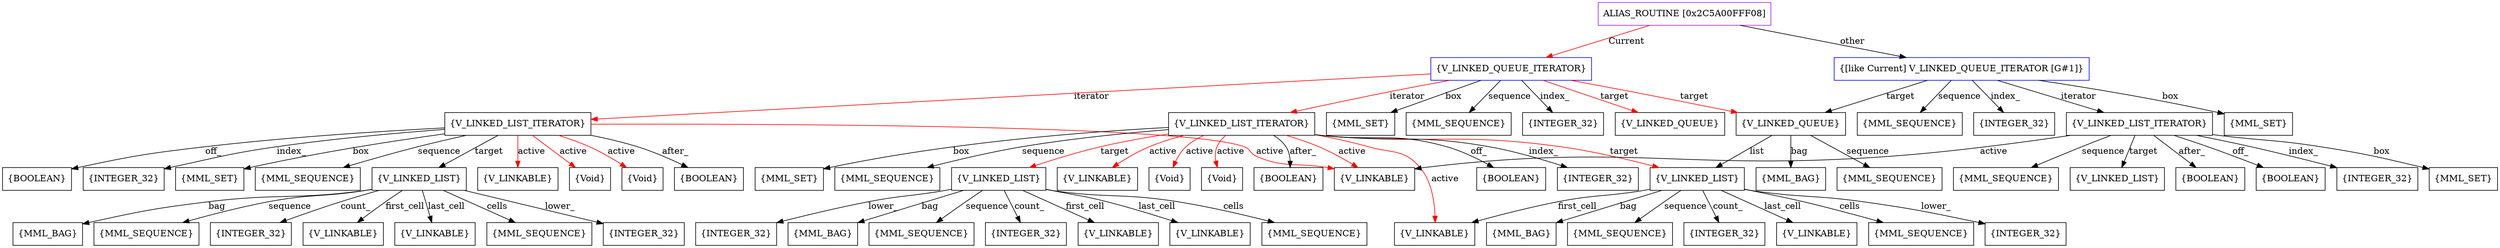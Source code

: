 digraph g {
	node [shape=box]
	b1[color=purple label=<ALIAS_ROUTINE [0x2C5A00FFF08]>]
	b2[color=blue label=<{V_LINKED_QUEUE_ITERATOR}>]
	b3[label=<{MML_SET}>]
	b4[label=<{MML_SEQUENCE}>]
	b5[label=<{INTEGER_32}>]
	b6[label=<{V_LINKED_QUEUE}>]
	b7[label=<{V_LINKED_QUEUE}>]
	b8[label=<{MML_BAG}>]
	b9[label=<{MML_SEQUENCE}>]
	b10[label=<{V_LINKED_LIST}>]
	b11[label=<{INTEGER_32}>]
	b12[label=<{MML_BAG}>]
	b13[label=<{MML_SEQUENCE}>]
	b14[label=<{INTEGER_32}>]
	b15[label=<{V_LINKABLE}>]
	b16[label=<{V_LINKABLE}>]
	b17[label=<{MML_SEQUENCE}>]
	b18[label=<{V_LINKED_LIST_ITERATOR}>]
	b19[label=<{BOOLEAN}>]
	b20[label=<{INTEGER_32}>]
	b21[label=<{MML_SET}>]
	b22[label=<{MML_SEQUENCE}>]
	b23[label=<{V_LINKED_LIST}>]
	b24[label=<{INTEGER_32}>]
	b25[label=<{MML_BAG}>]
	b26[label=<{MML_SEQUENCE}>]
	b27[label=<{INTEGER_32}>]
	b28[label=<{V_LINKABLE}>]
	b29[label=<{V_LINKABLE}>]
	b30[label=<{MML_SEQUENCE}>]
	b31[label=<{V_LINKABLE}>]
	b32[label=<{Void}>]
	b33[label=<{V_LINKABLE}>]
	b34[label=<{Void}>]
	b35[label=<{BOOLEAN}>]
	b36[label=<{V_LINKED_LIST_ITERATOR}>]
	b37[label=<{BOOLEAN}>]
	b38[label=<{INTEGER_32}>]
	b39[label=<{MML_SET}>]
	b40[label=<{MML_SEQUENCE}>]
	b41[label=<{V_LINKED_LIST}>]
	b42[label=<{INTEGER_32}>]
	b43[label=<{MML_BAG}>]
	b44[label=<{MML_SEQUENCE}>]
	b45[label=<{INTEGER_32}>]
	b46[label=<{V_LINKABLE}>]
	b47[label=<{V_LINKABLE}>]
	b48[label=<{MML_SEQUENCE}>]
	b49[label=<{V_LINKABLE}>]
	b50[label=<{Void}>]
	b51[label=<{Void}>]
	b52[label=<{BOOLEAN}>]
	b53[color=blue label=<{[like Current] V_LINKED_QUEUE_ITERATOR [G#1]}>]
	b54[label=<{MML_SET}>]
	b55[label=<{MML_SEQUENCE}>]
	b56[label=<{INTEGER_32}>]
	b57[label=<{V_LINKED_LIST_ITERATOR}>]
	b58[label=<{BOOLEAN}>]
	b59[label=<{INTEGER_32}>]
	b60[label=<{MML_SET}>]
	b61[label=<{MML_SEQUENCE}>]
	b62[label=<{V_LINKED_LIST}>]
	b63[label=<{BOOLEAN}>]
	b1->b2[color=red label=<Current>]
	b2->b3[label=<box>]
	b2->b4[label=<sequence>]
	b2->b5[label=<index_>]
	b2->b6[color=red label=<target>]
	b2->b7[color=red label=<target>]
	b7->b8[label=<bag>]
	b7->b9[label=<sequence>]
	b7->b10[label=<list>]
	b10->b11[label=<lower_>]
	b10->b12[label=<bag>]
	b10->b13[label=<sequence>]
	b10->b14[label=<count_>]
	b10->b15[label=<first_cell>]
	b10->b16[label=<last_cell>]
	b10->b17[label=<cells>]
	b2->b18[color=red label=<iterator>]
	b18->b19[label=<off_>]
	b18->b20[label=<index_>]
	b18->b21[label=<box>]
	b18->b22[label=<sequence>]
	b18->b23[label=<target>]
	b23->b24[label=<lower_>]
	b23->b25[label=<bag>]
	b23->b26[label=<sequence>]
	b23->b27[label=<count_>]
	b23->b28[label=<first_cell>]
	b23->b29[label=<last_cell>]
	b23->b30[label=<cells>]
	b18->b31[color=red label=<active>]
	b18->b32[color=red label=<active>]
	b18->b33[color=red label=<active>]
	b18->b34[color=red label=<active>]
	b18->b35[label=<after_>]
	b2->b36[color=red label=<iterator>]
	b36->b37[label=<off_>]
	b36->b38[label=<index_>]
	b36->b39[label=<box>]
	b36->b40[label=<sequence>]
	b36->b41[color=red label=<target>]
	b41->b42[label=<lower_>]
	b41->b43[label=<bag>]
	b41->b44[label=<sequence>]
	b41->b45[label=<count_>]
	b41->b46[label=<first_cell>]
	b41->b47[label=<last_cell>]
	b41->b48[label=<cells>]
	b36->b10[color=red label=<target>]
	b36->b49[color=red label=<active>]
	b36->b15[color=red label=<active>]
	b36->b33[color=red label=<active>]
	b36->b50[color=red label=<active>]
	b36->b51[color=red label=<active>]
	b36->b52[label=<after_>]
	b1->b53[label=<other>]
	b53->b54[label=<box>]
	b53->b55[label=<sequence>]
	b53->b56[label=<index_>]
	b53->b7[label=<target>]
	b53->b57[label=<iterator>]
	b57->b58[label=<off_>]
	b57->b59[label=<index_>]
	b57->b60[label=<box>]
	b57->b61[label=<sequence>]
	b57->b62[label=<target>]
	b57->b33[label=<active>]
	b57->b63[label=<after_>]
}
